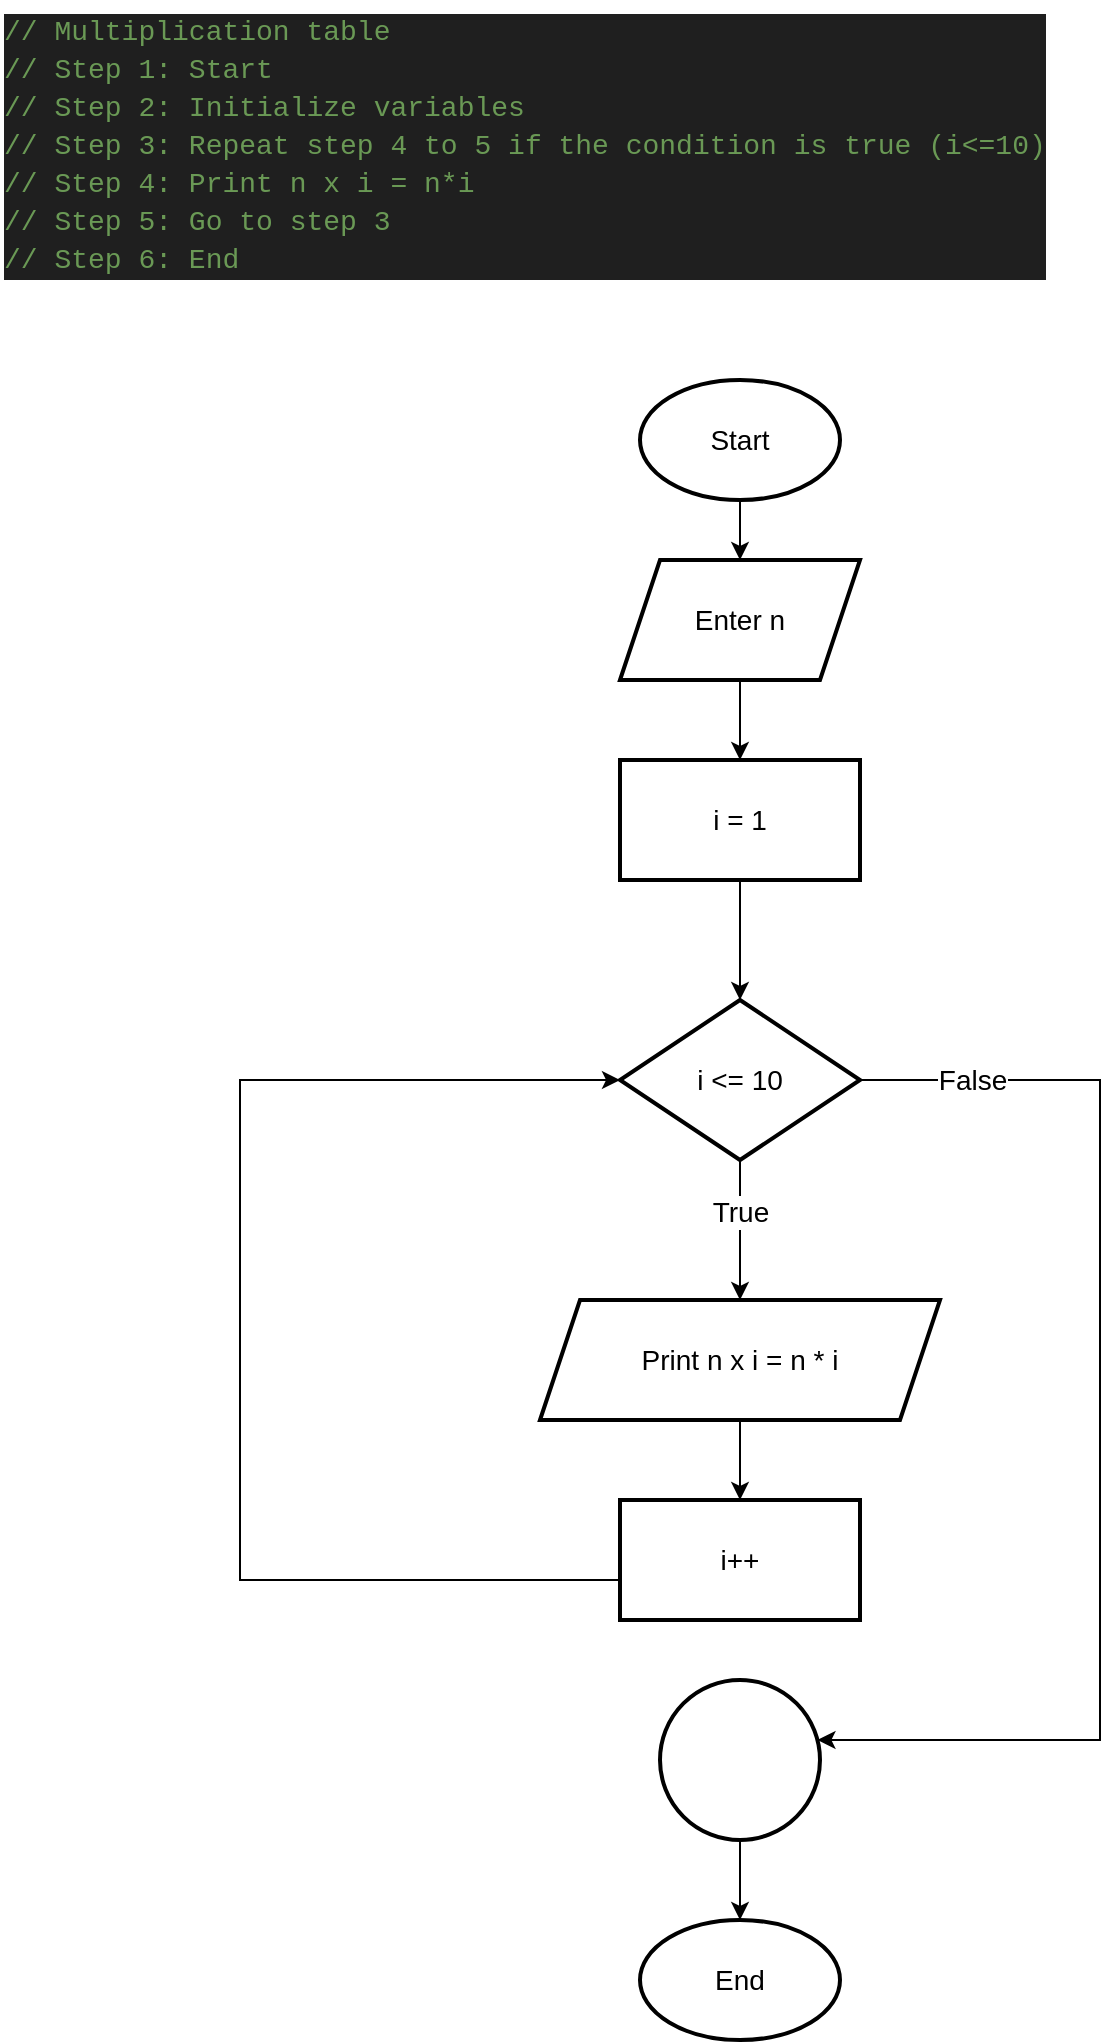 <mxfile version="26.2.9">
  <diagram name="Page-1" id="-UtLJCirOzrIPfLIvJXa">
    <mxGraphModel dx="949" dy="511" grid="1" gridSize="10" guides="1" tooltips="1" connect="1" arrows="1" fold="1" page="1" pageScale="1" pageWidth="850" pageHeight="1100" math="0" shadow="0">
      <root>
        <mxCell id="0" />
        <mxCell id="1" parent="0" />
        <mxCell id="ypENjs25oA44qtjYn9gZ-1" value="&lt;div style=&quot;color: rgb(204, 204, 204); background-color: rgb(31, 31, 31); font-family: Consolas, &amp;quot;Courier New&amp;quot;, monospace; font-weight: normal; line-height: 19px; white-space: pre;&quot;&gt;&lt;div&gt;&lt;span style=&quot;color: #6a9955;&quot;&gt;// Multiplication table&lt;/span&gt;&lt;/div&gt;&lt;div&gt;&lt;span style=&quot;color: #6a9955;&quot;&gt;// Step 1: Start&lt;/span&gt;&lt;/div&gt;&lt;div&gt;&lt;span style=&quot;color: #6a9955;&quot;&gt;// Step 2: Initialize variables&lt;/span&gt;&lt;/div&gt;&lt;div&gt;&lt;span style=&quot;color: #6a9955;&quot;&gt;// Step 3: Repeat step 4 to 5 if the condition is true (i&amp;lt;=10)&lt;/span&gt;&lt;/div&gt;&lt;div&gt;&lt;span style=&quot;color: #6a9955;&quot;&gt;// Step 4: Print n x i = n*i&lt;/span&gt;&lt;/div&gt;&lt;div&gt;&lt;span style=&quot;color: #6a9955;&quot;&gt;// Step 5: Go to step 3&lt;/span&gt;&lt;/div&gt;&lt;div&gt;&lt;span style=&quot;color: #6a9955;&quot;&gt;// Step 6: End&lt;/span&gt;&lt;/div&gt;&lt;/div&gt;" style="text;whiteSpace=wrap;html=1;fontSize=14;" vertex="1" parent="1">
          <mxGeometry x="40" y="30" width="510" height="160" as="geometry" />
        </mxCell>
        <mxCell id="ypENjs25oA44qtjYn9gZ-5" value="" style="edgeStyle=orthogonalEdgeStyle;rounded=0;orthogonalLoop=1;jettySize=auto;html=1;fontSize=14;" edge="1" parent="1" source="ypENjs25oA44qtjYn9gZ-2">
          <mxGeometry relative="1" as="geometry">
            <mxPoint x="410" y="310" as="targetPoint" />
          </mxGeometry>
        </mxCell>
        <mxCell id="ypENjs25oA44qtjYn9gZ-2" value="Start" style="strokeWidth=2;html=1;shape=mxgraph.flowchart.start_1;whiteSpace=wrap;fontSize=14;" vertex="1" parent="1">
          <mxGeometry x="360" y="220" width="100" height="60" as="geometry" />
        </mxCell>
        <mxCell id="ypENjs25oA44qtjYn9gZ-3" value="End" style="strokeWidth=2;html=1;shape=mxgraph.flowchart.start_1;whiteSpace=wrap;fontSize=14;" vertex="1" parent="1">
          <mxGeometry x="360" y="990" width="100" height="60" as="geometry" />
        </mxCell>
        <mxCell id="ypENjs25oA44qtjYn9gZ-9" value="" style="edgeStyle=orthogonalEdgeStyle;rounded=0;orthogonalLoop=1;jettySize=auto;html=1;fontSize=14;" edge="1" parent="1" source="ypENjs25oA44qtjYn9gZ-6" target="ypENjs25oA44qtjYn9gZ-8">
          <mxGeometry relative="1" as="geometry" />
        </mxCell>
        <mxCell id="ypENjs25oA44qtjYn9gZ-6" value="Enter n" style="shape=parallelogram;perimeter=parallelogramPerimeter;whiteSpace=wrap;html=1;fixedSize=1;strokeWidth=2;fontSize=14;" vertex="1" parent="1">
          <mxGeometry x="350" y="310" width="120" height="60" as="geometry" />
        </mxCell>
        <mxCell id="ypENjs25oA44qtjYn9gZ-11" value="" style="edgeStyle=orthogonalEdgeStyle;rounded=0;orthogonalLoop=1;jettySize=auto;html=1;fontSize=14;" edge="1" parent="1" source="ypENjs25oA44qtjYn9gZ-8" target="ypENjs25oA44qtjYn9gZ-10">
          <mxGeometry relative="1" as="geometry" />
        </mxCell>
        <mxCell id="ypENjs25oA44qtjYn9gZ-8" value="i = 1" style="whiteSpace=wrap;html=1;strokeWidth=2;fontSize=14;" vertex="1" parent="1">
          <mxGeometry x="350" y="410" width="120" height="60" as="geometry" />
        </mxCell>
        <mxCell id="ypENjs25oA44qtjYn9gZ-13" value="" style="edgeStyle=orthogonalEdgeStyle;rounded=0;orthogonalLoop=1;jettySize=auto;html=1;fontSize=14;" edge="1" parent="1" source="ypENjs25oA44qtjYn9gZ-10" target="ypENjs25oA44qtjYn9gZ-12">
          <mxGeometry relative="1" as="geometry" />
        </mxCell>
        <mxCell id="ypENjs25oA44qtjYn9gZ-19" value="True" style="edgeLabel;html=1;align=center;verticalAlign=middle;resizable=0;points=[];fontSize=14;" vertex="1" connectable="0" parent="ypENjs25oA44qtjYn9gZ-13">
          <mxGeometry x="-0.27" relative="1" as="geometry">
            <mxPoint as="offset" />
          </mxGeometry>
        </mxCell>
        <mxCell id="ypENjs25oA44qtjYn9gZ-17" value="" style="edgeStyle=orthogonalEdgeStyle;rounded=0;orthogonalLoop=1;jettySize=auto;html=1;fontSize=14;" edge="1" parent="1" source="ypENjs25oA44qtjYn9gZ-10" target="ypENjs25oA44qtjYn9gZ-16">
          <mxGeometry relative="1" as="geometry">
            <Array as="points">
              <mxPoint x="590" y="570" />
              <mxPoint x="590" y="900" />
            </Array>
          </mxGeometry>
        </mxCell>
        <mxCell id="ypENjs25oA44qtjYn9gZ-20" value="False" style="edgeLabel;html=1;align=center;verticalAlign=middle;resizable=0;points=[];fontSize=14;" vertex="1" connectable="0" parent="ypENjs25oA44qtjYn9gZ-17">
          <mxGeometry x="-0.813" relative="1" as="geometry">
            <mxPoint as="offset" />
          </mxGeometry>
        </mxCell>
        <mxCell id="ypENjs25oA44qtjYn9gZ-10" value="i &amp;lt;= 10" style="rhombus;whiteSpace=wrap;html=1;strokeWidth=2;fontSize=14;" vertex="1" parent="1">
          <mxGeometry x="350" y="530" width="120" height="80" as="geometry" />
        </mxCell>
        <mxCell id="ypENjs25oA44qtjYn9gZ-15" value="" style="edgeStyle=orthogonalEdgeStyle;rounded=0;orthogonalLoop=1;jettySize=auto;html=1;entryX=0;entryY=0.5;entryDx=0;entryDy=0;fontSize=14;" edge="1" parent="1" target="ypENjs25oA44qtjYn9gZ-10">
          <mxGeometry relative="1" as="geometry">
            <mxPoint x="350" y="820.0" as="sourcePoint" />
            <mxPoint x="380" y="680" as="targetPoint" />
            <Array as="points">
              <mxPoint x="160" y="820" />
              <mxPoint x="160" y="570" />
            </Array>
          </mxGeometry>
        </mxCell>
        <mxCell id="ypENjs25oA44qtjYn9gZ-24" value="" style="edgeStyle=orthogonalEdgeStyle;rounded=0;orthogonalLoop=1;jettySize=auto;html=1;fontSize=14;" edge="1" parent="1" source="ypENjs25oA44qtjYn9gZ-12" target="ypENjs25oA44qtjYn9gZ-23">
          <mxGeometry relative="1" as="geometry" />
        </mxCell>
        <mxCell id="ypENjs25oA44qtjYn9gZ-12" value="Print n x i = n * i" style="shape=parallelogram;perimeter=parallelogramPerimeter;whiteSpace=wrap;html=1;fixedSize=1;strokeWidth=2;fontSize=14;" vertex="1" parent="1">
          <mxGeometry x="310" y="680" width="200" height="60" as="geometry" />
        </mxCell>
        <mxCell id="ypENjs25oA44qtjYn9gZ-18" value="" style="edgeStyle=orthogonalEdgeStyle;rounded=0;orthogonalLoop=1;jettySize=auto;html=1;fontSize=14;" edge="1" parent="1" source="ypENjs25oA44qtjYn9gZ-16" target="ypENjs25oA44qtjYn9gZ-3">
          <mxGeometry relative="1" as="geometry" />
        </mxCell>
        <mxCell id="ypENjs25oA44qtjYn9gZ-16" value="" style="ellipse;whiteSpace=wrap;html=1;strokeWidth=2;fontSize=14;" vertex="1" parent="1">
          <mxGeometry x="370" y="870" width="80" height="80" as="geometry" />
        </mxCell>
        <mxCell id="ypENjs25oA44qtjYn9gZ-23" value="i++" style="whiteSpace=wrap;html=1;fontSize=14;strokeWidth=2;" vertex="1" parent="1">
          <mxGeometry x="350" y="780" width="120" height="60" as="geometry" />
        </mxCell>
      </root>
    </mxGraphModel>
  </diagram>
</mxfile>
